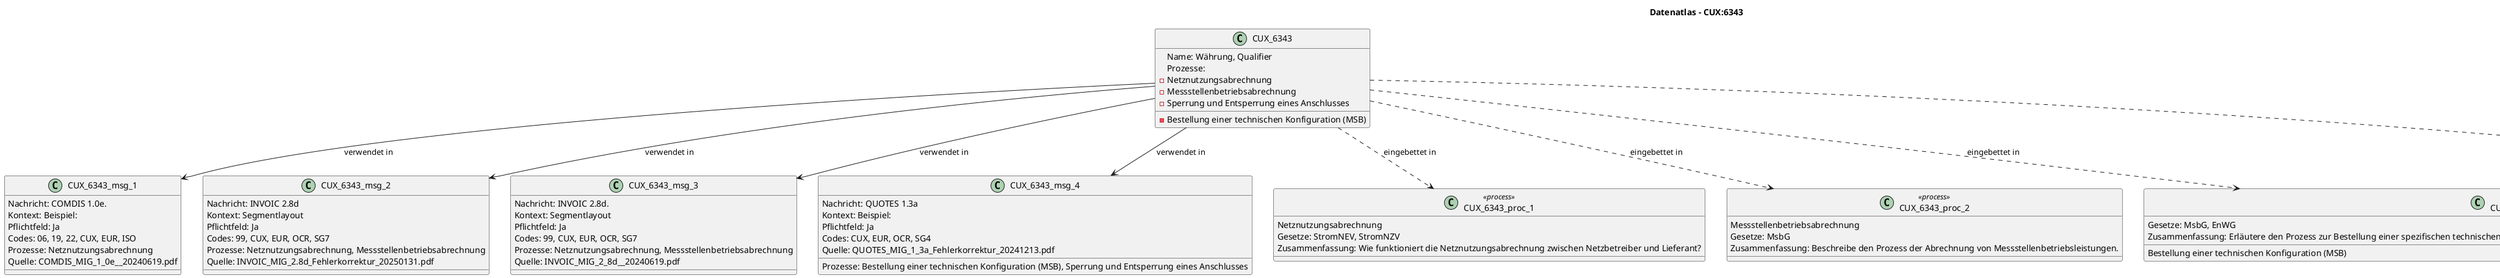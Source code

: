 @startuml
title Datenatlas – CUX:6343
class CUX_6343 {
  Name: Währung, Qualifier
  Prozesse:
    - Netznutzungsabrechnung
    - Messstellenbetriebsabrechnung
    - Bestellung einer technischen Konfiguration (MSB)
    - Sperrung und Entsperrung eines Anschlusses
}
class CUX_6343_msg_1 {
  Nachricht: COMDIS 1.0e.
  Kontext: Beispiel:
  Pflichtfeld: Ja
  Codes: 06, 19, 22, CUX, EUR, ISO
  Prozesse: Netznutzungsabrechnung
  Quelle: COMDIS_MIG_1_0e__20240619.pdf
}
CUX_6343 --> CUX_6343_msg_1 : verwendet in
class CUX_6343_msg_2 {
  Nachricht: INVOIC 2.8d
  Kontext: Segmentlayout
  Pflichtfeld: Ja
  Codes: 99, CUX, EUR, OCR, SG7
  Prozesse: Netznutzungsabrechnung, Messstellenbetriebsabrechnung
  Quelle: INVOIC_MIG_2.8d_Fehlerkorrektur_20250131.pdf
}
CUX_6343 --> CUX_6343_msg_2 : verwendet in
class CUX_6343_msg_3 {
  Nachricht: INVOIC 2.8d.
  Kontext: Segmentlayout
  Pflichtfeld: Ja
  Codes: 99, CUX, EUR, OCR, SG7
  Prozesse: Netznutzungsabrechnung, Messstellenbetriebsabrechnung
  Quelle: INVOIC_MIG_2_8d__20240619.pdf
}
CUX_6343 --> CUX_6343_msg_3 : verwendet in
class CUX_6343_msg_4 {
  Nachricht: QUOTES 1.3a
  Kontext: Beispiel:
  Pflichtfeld: Ja
  Codes: CUX, EUR, OCR, SG4
  Prozesse: Bestellung einer technischen Konfiguration (MSB), Sperrung und Entsperrung eines Anschlusses
  Quelle: QUOTES_MIG_1_3a_Fehlerkorrektur_20241213.pdf
}
CUX_6343 --> CUX_6343_msg_4 : verwendet in
class CUX_6343_proc_1 <<process>> {
  Netznutzungsabrechnung
  Gesetze: StromNEV, StromNZV
  Zusammenfassung: Wie funktioniert die Netznutzungsabrechnung zwischen Netzbetreiber und Lieferant?
}
CUX_6343 ..> CUX_6343_proc_1 : eingebettet in
class CUX_6343_proc_2 <<process>> {
  Messstellenbetriebsabrechnung
  Gesetze: MsbG
  Zusammenfassung: Beschreibe den Prozess der Abrechnung von Messstellenbetriebsleistungen.
}
CUX_6343 ..> CUX_6343_proc_2 : eingebettet in
class CUX_6343_proc_3 <<process>> {
  Bestellung einer technischen Konfiguration (MSB)
  Gesetze: MsbG, EnWG
  Zusammenfassung: Erläutere den Prozess zur Bestellung einer spezifischen technischen Konfiguration bei einem Messstellenbetreiber, beispielsweise für ein intelligentes Messsystem.
}
CUX_6343 ..> CUX_6343_proc_3 : eingebettet in
class CUX_6343_proc_4 <<process>> {
  Sperrung und Entsperrung eines Anschlusses
  Gesetze: StromGVV
  Zusammenfassung: Beschreibe den End-to-End-Prozess für die Sperrung und Wiederherstellung eines Netzanschlusses.
}
CUX_6343 ..> CUX_6343_proc_4 : eingebettet in
@enduml
